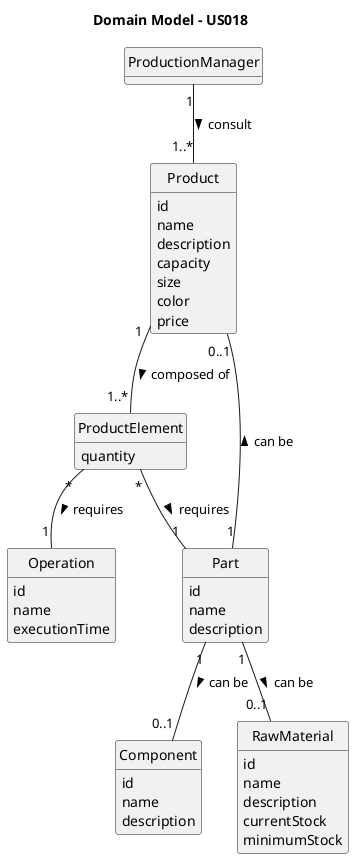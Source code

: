 @startuml
skinparam monochrome true
skinparam packageStyle rectangle
skinparam shadowing false

skinparam classAttributeIconSize 0

hide circle
hide methods

title Domain Model - US018

class ProductionManager {
}

class Product {
    id
    name
    description
    capacity
    size
    color
    price
}

class ProductElement {
    quantity
}

class Part {
    id
    name
    description
}

class Component {
    id
    name
    description
}

class RawMaterial {
    id
    name
    description
    currentStock
    minimumStock
}

class Operation {
    id
    name
    executionTime
}

ProductionManager "1" -- "1..*" Product : consult >
Product "1" -- "1..*" ProductElement : composed of >
ProductElement "*" -- "1" Operation : requires >
ProductElement "*" -- "1" Part : requires >
Part "1" -- "0..1" Product : can be >
Part "1" -- "0..1" Component : can be >
Part "1" -- "0..1" RawMaterial : can be >

@enduml

